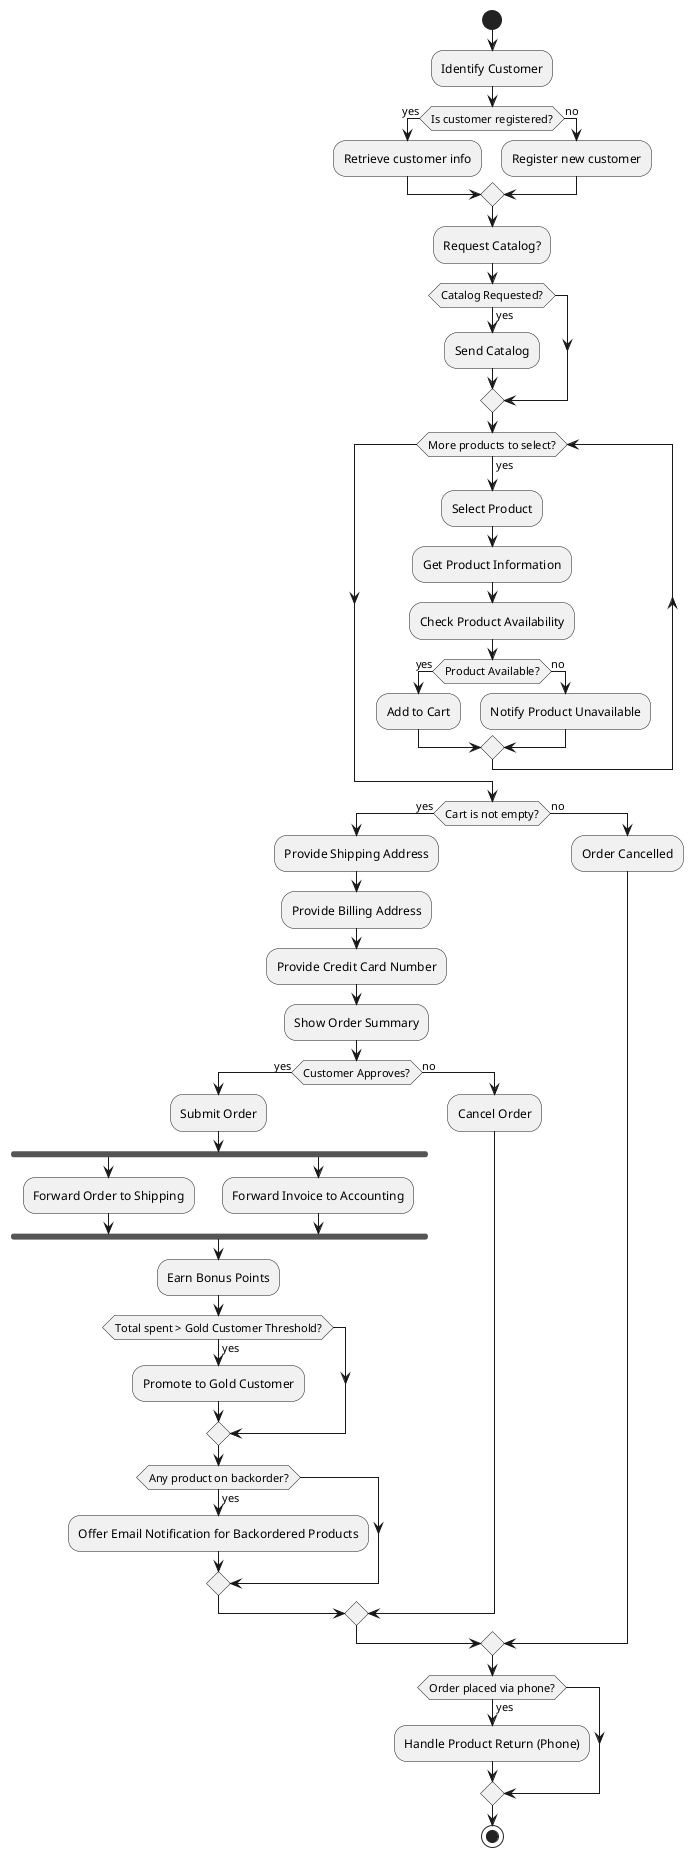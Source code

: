 @startuml
start

:Identify Customer;
if (Is customer registered?) then (yes)
    :Retrieve customer info;
else (no)
    :Register new customer;
endif

:Request Catalog?;
if (Catalog Requested?) then (yes)
    :Send Catalog;
endif

while (More products to select?) is (yes)
    :Select Product;
    :Get Product Information;
    :Check Product Availability;
    if (Product Available?) then (yes)
        :Add to Cart;
    else (no)
        :Notify Product Unavailable;
    endif
endwhile

if (Cart is not empty?) then (yes)
    :Provide Shipping Address;
    :Provide Billing Address;
    :Provide Credit Card Number;
    :Show Order Summary;
    if (Customer Approves?) then (yes)
        :Submit Order;
        fork
            :Forward Order to Shipping;
        fork again
            :Forward Invoice to Accounting;
        end fork
        :Earn Bonus Points;
        if (Total spent > Gold Customer Threshold?) then (yes)
            :Promote to Gold Customer;
        endif
        if (Any product on backorder?) then (yes)
            :Offer Email Notification for Backordered Products;
        endif

    else (no)
        :Cancel Order;
    endif
else (no)
    :Order Cancelled;
endif


if (Order placed via phone?) then (yes)
    :Handle Product Return (Phone);
endif

stop
@enduml